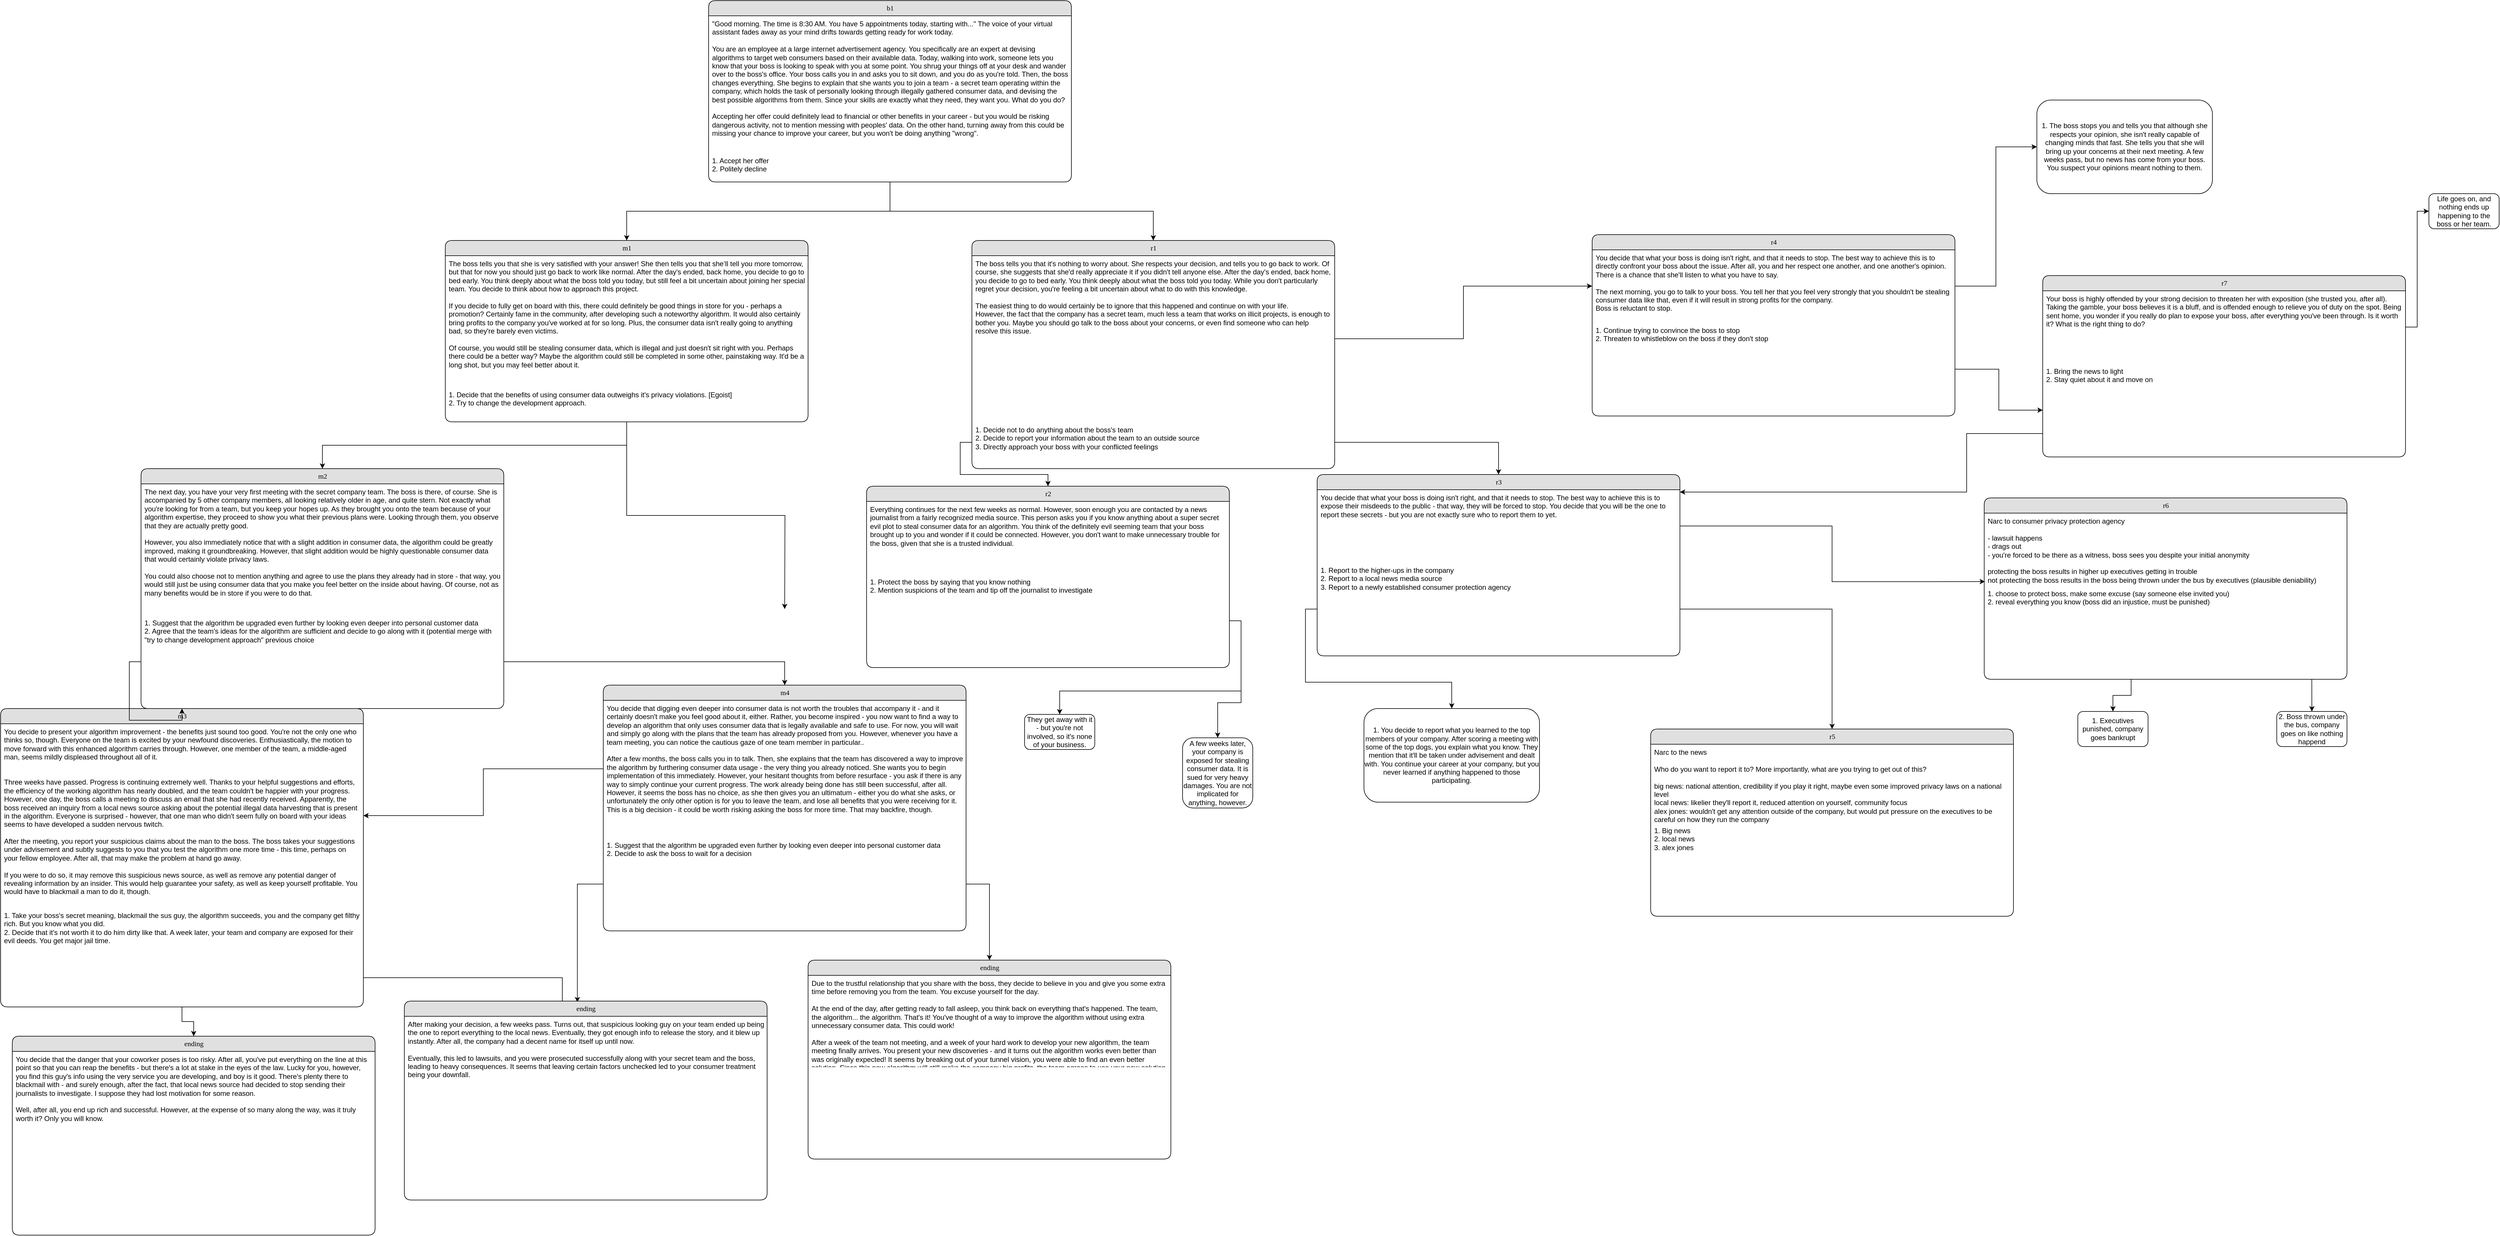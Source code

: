 <mxfile version="13.9.6" type="github">
  <diagram name="Page-1" id="b520641d-4fe3-3701-9064-5fc419738815">
    <mxGraphModel dx="2522" dy="772" grid="1" gridSize="10" guides="1" tooltips="1" connect="1" arrows="1" fold="1" page="1" pageScale="1" pageWidth="1100" pageHeight="850" background="#ffffff" math="0" shadow="0">
      <root>
        <mxCell id="0" />
        <mxCell id="1" parent="0" />
        <mxCell id="e9B-Smu1X89H_BTClJb--25" style="edgeStyle=orthogonalEdgeStyle;rounded=0;orthogonalLoop=1;jettySize=auto;html=1;" parent="1" source="e9B-Smu1X89H_BTClJb--18" target="e9B-Smu1X89H_BTClJb--22" edge="1">
          <mxGeometry relative="1" as="geometry" />
        </mxCell>
        <mxCell id="e9B-Smu1X89H_BTClJb--29" style="edgeStyle=orthogonalEdgeStyle;rounded=0;orthogonalLoop=1;jettySize=auto;html=1;" parent="1" source="e9B-Smu1X89H_BTClJb--18" target="e9B-Smu1X89H_BTClJb--26" edge="1">
          <mxGeometry relative="1" as="geometry" />
        </mxCell>
        <mxCell id="e9B-Smu1X89H_BTClJb--18" value="b1" style="swimlane;html=1;fontStyle=0;childLayout=stackLayout;horizontal=1;startSize=26;fillColor=#e0e0e0;horizontalStack=0;resizeParent=1;resizeLast=0;collapsible=1;marginBottom=0;swimlaneFillColor=#ffffff;align=center;rounded=1;shadow=0;comic=0;labelBackgroundColor=none;strokeWidth=1;fontFamily=Verdana;fontSize=12" parent="1" vertex="1">
          <mxGeometry x="130" y="30" width="620" height="310" as="geometry">
            <mxRectangle x="130" y="30" width="50" height="26" as="alternateBounds" />
          </mxGeometry>
        </mxCell>
        <mxCell id="e9B-Smu1X89H_BTClJb--19" value="&quot;Good morning. The time is 8:30 AM. You have 5 appointments today, starting with...&quot; The voice of your virtual assistant fades away as your mind drifts towards getting ready for work today.&#xa;&#xa;You are an employee at a large internet advertisement agency. You specifically are an expert at devising algorithms to target web consumers based on their available data. Today, walking into work, someone lets you know that your boss is looking to speak with you at some point. You shrug your things off at your desk and wander over to the boss&#39;s office. Your boss calls you in and asks you to sit down, and you do as you&#39;re told. Then, the boss changes everything. She begins to explain that she wants you to join a team - a secret team operating within the company, which holds the task of personally looking through illegally gathered consumer data, and devising the best possible algorithms from them. Since your skills are exactly what they need, they want you. What do you do?&#xa;&#xa;Accepting her offer could definitely lead to financial or other benefits in your career - but you would be risking dangerous activity, not to mention messing with peoples&#39; data. On the other hand, turning away from this could be missing your chance to improve your career, but you won&#39;t be doing anything &quot;wrong&quot;." style="text;strokeColor=none;fillColor=none;spacingLeft=4;spacingRight=4;overflow=hidden;rotatable=0;points=[[0,0.5],[1,0.5]];portConstraint=eastwest;whiteSpace=wrap;verticalAlign=top;" parent="e9B-Smu1X89H_BTClJb--18" vertex="1">
          <mxGeometry y="26" width="620" height="234" as="geometry" />
        </mxCell>
        <mxCell id="e9B-Smu1X89H_BTClJb--21" value="1. Accept her offer&#xa;2. Politely decline" style="text;strokeColor=none;fillColor=none;spacingLeft=4;spacingRight=4;whiteSpace=wrap;overflow=hidden;rotatable=0;points=[[0,0.5],[1,0.5]];portConstraint=eastwest;" parent="e9B-Smu1X89H_BTClJb--18" vertex="1">
          <mxGeometry y="260" width="620" height="50" as="geometry" />
        </mxCell>
        <mxCell id="e9B-Smu1X89H_BTClJb--33" style="edgeStyle=orthogonalEdgeStyle;rounded=0;orthogonalLoop=1;jettySize=auto;html=1;" parent="1" source="e9B-Smu1X89H_BTClJb--22" target="e9B-Smu1X89H_BTClJb--30" edge="1">
          <mxGeometry relative="1" as="geometry" />
        </mxCell>
        <mxCell id="V5t-5OzrnSoj0Fzdp6cP-18" style="edgeStyle=orthogonalEdgeStyle;rounded=0;orthogonalLoop=1;jettySize=auto;html=1;" parent="1" source="e9B-Smu1X89H_BTClJb--22" edge="1">
          <mxGeometry relative="1" as="geometry">
            <mxPoint x="260" y="1070" as="targetPoint" />
          </mxGeometry>
        </mxCell>
        <mxCell id="e9B-Smu1X89H_BTClJb--22" value="m1" style="swimlane;html=1;fontStyle=0;childLayout=stackLayout;horizontal=1;startSize=26;fillColor=#e0e0e0;horizontalStack=0;resizeParent=1;resizeLast=0;collapsible=1;marginBottom=0;swimlaneFillColor=#ffffff;align=center;rounded=1;shadow=0;comic=0;labelBackgroundColor=none;strokeWidth=1;fontFamily=Verdana;fontSize=12" parent="1" vertex="1">
          <mxGeometry x="-320" y="440" width="620" height="310" as="geometry">
            <mxRectangle x="510" y="180" width="50" height="26" as="alternateBounds" />
          </mxGeometry>
        </mxCell>
        <mxCell id="e9B-Smu1X89H_BTClJb--23" value="The boss tells you that she is very satisfied with your answer! She then tells you that she’ll tell you more tomorrow, but that for now you should just go back to work like normal. After the day&#39;s ended, back home, you decide to go to bed early. You think deeply about what the boss told you today, but still feel a bit uncertain about joining her special team. You decide to think about how to approach this project.&#xa;&#xa;If you decide to fully get on board with this, there could definitely be good things in store for you - perhaps a promotion? Certainly fame in the community, after developing such a noteworthy algorithm. It would also certainly bring profits to the company you&#39;ve worked at for so long. Plus, the consumer data isn&#39;t really going to anything bad, so they&#39;re barely even victims.&#xa;&#xa;Of course, you would still be stealing consumer data, which is illegal and just doesn&#39;t sit right with you. Perhaps there could be a better way? Maybe the algorithm could still be completed in some other, painstaking way. It&#39;d be a long shot, but you may feel better about it." style="text;strokeColor=none;fillColor=none;spacingLeft=4;spacingRight=4;overflow=hidden;rotatable=0;points=[[0,0.5],[1,0.5]];portConstraint=eastwest;whiteSpace=wrap;verticalAlign=top;" parent="e9B-Smu1X89H_BTClJb--22" vertex="1">
          <mxGeometry y="26" width="620" height="224" as="geometry" />
        </mxCell>
        <mxCell id="e9B-Smu1X89H_BTClJb--24" value="1. Decide that the benefits of using consumer data outweighs it&#39;s privacy violations. [Egoist]&#xa;2. Try to change the development approach." style="text;strokeColor=none;fillColor=none;spacingLeft=4;spacingRight=4;whiteSpace=wrap;overflow=hidden;rotatable=0;points=[[0,0.5],[1,0.5]];portConstraint=eastwest;" parent="e9B-Smu1X89H_BTClJb--22" vertex="1">
          <mxGeometry y="250" width="620" height="50" as="geometry" />
        </mxCell>
        <mxCell id="e9B-Smu1X89H_BTClJb--26" value="r1" style="swimlane;html=1;fontStyle=0;childLayout=stackLayout;horizontal=1;startSize=26;fillColor=#e0e0e0;horizontalStack=0;resizeParent=1;resizeLast=0;collapsible=1;marginBottom=0;swimlaneFillColor=#ffffff;align=center;rounded=1;shadow=0;comic=0;labelBackgroundColor=none;strokeWidth=1;fontFamily=Verdana;fontSize=12" parent="1" vertex="1">
          <mxGeometry x="580" y="440" width="620" height="390" as="geometry">
            <mxRectangle x="510" y="180" width="50" height="26" as="alternateBounds" />
          </mxGeometry>
        </mxCell>
        <mxCell id="e9B-Smu1X89H_BTClJb--27" value="The boss tells you that it&#39;s nothing to worry about. She respects your decision, and tells you to go back to work. Of course, she suggests that she&#39;d really appreciate it if you didn&#39;t tell anyone else. After the day&#39;s ended, back home, you decide to go to bed early. You think deeply about what the boss told you today. While you don&#39;t particularly regret your decision, you&#39;re feeling a bit uncertain about what to do with this knowledge. &#xa;&#xa;The easiest thing to do would certainly be to ignore that this happened and continue on with your life. &#xa;However, the fact that the company has a secret team, much less a team that works on illicit projects, is enough to bother you. Maybe you should go talk to the boss about your concerns, or even find someone who can help resolve this issue." style="text;strokeColor=none;fillColor=none;spacingLeft=4;spacingRight=4;overflow=hidden;rotatable=0;points=[[0,0.5],[1,0.5]];portConstraint=eastwest;whiteSpace=wrap;verticalAlign=top;" parent="e9B-Smu1X89H_BTClJb--26" vertex="1">
          <mxGeometry y="26" width="620" height="284" as="geometry" />
        </mxCell>
        <mxCell id="e9B-Smu1X89H_BTClJb--28" value="1. Decide not to do anything about the boss&#39;s team&#xa;2. Decide to report your information about the team to an outside source&#xa;3. Directly approach your boss with your conflicted feelings" style="text;strokeColor=none;fillColor=none;spacingLeft=4;spacingRight=4;whiteSpace=wrap;overflow=hidden;rotatable=0;points=[[0,0.5],[1,0.5]];portConstraint=eastwest;" parent="e9B-Smu1X89H_BTClJb--26" vertex="1">
          <mxGeometry y="310" width="620" height="70" as="geometry" />
        </mxCell>
        <mxCell id="e9B-Smu1X89H_BTClJb--30" value="m2" style="swimlane;html=1;fontStyle=0;childLayout=stackLayout;horizontal=1;startSize=26;fillColor=#e0e0e0;horizontalStack=0;resizeParent=1;resizeLast=0;collapsible=1;marginBottom=0;swimlaneFillColor=#ffffff;align=center;rounded=1;shadow=0;comic=0;labelBackgroundColor=none;strokeWidth=1;fontFamily=Verdana;fontSize=12" parent="1" vertex="1">
          <mxGeometry x="-840" y="830" width="620" height="410" as="geometry">
            <mxRectangle x="510" y="180" width="50" height="26" as="alternateBounds" />
          </mxGeometry>
        </mxCell>
        <mxCell id="e9B-Smu1X89H_BTClJb--31" value="The next day, you have your very first meeting with the secret company team. The boss is there, of course. She is accompanied by 5 other company members, all looking relatively older in age, and quite stern. Not exactly what you&#39;re looking for from a team, but you keep your hopes up. As they brought you onto the team because of your algorithm expertise, they proceed to show you what their previous plans were. Looking through them, you observe that they are actually pretty good. &#xa;&#xa;However, you also immediately notice that with a slight addition in consumer data, the algorithm could be greatly improved, making it groundbreaking. However, that slight addition would be highly questionable consumer data that would certainly violate privacy laws.&#xa;&#xa;You could also choose not to mention anything and agree to use the plans they already had in store - that way, you would still just be using consumer data that you make you feel better on the inside about having. Of course, not as many benefits would be in store if you were to do that." style="text;strokeColor=none;fillColor=none;spacingLeft=4;spacingRight=4;overflow=hidden;rotatable=0;points=[[0,0.5],[1,0.5]];portConstraint=eastwest;whiteSpace=wrap;verticalAlign=top;" parent="e9B-Smu1X89H_BTClJb--30" vertex="1">
          <mxGeometry y="26" width="620" height="224" as="geometry" />
        </mxCell>
        <mxCell id="e9B-Smu1X89H_BTClJb--32" value="1. Suggest that the algorithm be upgraded even further by looking even deeper into personal customer data&#xa;2. Agree that the team&#39;s ideas for the algorithm are sufficient and decide to go along with it (potential merge with &quot;try to change development approach&quot; previous choice" style="text;strokeColor=none;fillColor=none;spacingLeft=4;spacingRight=4;whiteSpace=wrap;overflow=hidden;rotatable=0;points=[[0,0.5],[1,0.5]];portConstraint=eastwest;" parent="e9B-Smu1X89H_BTClJb--30" vertex="1">
          <mxGeometry y="250" width="620" height="160" as="geometry" />
        </mxCell>
        <mxCell id="V5t-5OzrnSoj0Fzdp6cP-26" style="edgeStyle=orthogonalEdgeStyle;rounded=0;orthogonalLoop=1;jettySize=auto;html=1;" parent="1" source="V5t-5OzrnSoj0Fzdp6cP-7" target="ORPxbONJtoW9aJd18paX-41" edge="1">
          <mxGeometry relative="1" as="geometry">
            <mxPoint x="-310" y="1735" as="targetPoint" />
            <Array as="points">
              <mxPoint x="-120" y="1700" />
            </Array>
          </mxGeometry>
        </mxCell>
        <mxCell id="V5t-5OzrnSoj0Fzdp6cP-29" style="edgeStyle=orthogonalEdgeStyle;rounded=0;orthogonalLoop=1;jettySize=auto;html=1;entryX=0.5;entryY=0;entryDx=0;entryDy=0;" parent="1" source="V5t-5OzrnSoj0Fzdp6cP-7" target="ORPxbONJtoW9aJd18paX-42" edge="1">
          <mxGeometry relative="1" as="geometry">
            <mxPoint x="-750" y="1890" as="targetPoint" />
          </mxGeometry>
        </mxCell>
        <mxCell id="V5t-5OzrnSoj0Fzdp6cP-7" value="m3" style="swimlane;html=1;fontStyle=0;childLayout=stackLayout;horizontal=1;startSize=26;fillColor=#e0e0e0;horizontalStack=0;resizeParent=1;resizeLast=0;collapsible=1;marginBottom=0;swimlaneFillColor=#ffffff;align=center;rounded=1;shadow=0;comic=0;labelBackgroundColor=none;strokeWidth=1;fontFamily=Verdana;fontSize=12" parent="1" vertex="1">
          <mxGeometry x="-1080" y="1240" width="620" height="510" as="geometry">
            <mxRectangle x="510" y="180" width="50" height="26" as="alternateBounds" />
          </mxGeometry>
        </mxCell>
        <mxCell id="V5t-5OzrnSoj0Fzdp6cP-8" value="You decide to present your algorithm improvement - the benefits just sound too good. You&#39;re not the only one who thinks so, though. Everyone on the team is excited by your newfound discoveries. Enthusiastically, the motion to move forward with this enhanced algorithm carries through. However, one member of the team, a middle-aged man, seems mildly displeased throughout all of it.&#xa;&#xa;&#xa;Three weeks have passed. Progress is continuing extremely well. Thanks to your helpful suggestions and efforts, the efficiency of the working algorithm has nearly doubled, and the team couldn&#39;t be happier with your progress. However, one day, the boss calls a meeting to discuss an email that she had recently received. Apparently, the boss received an inquiry from a local news source asking about the potential illegal data harvesting that is present in the algorithm. Everyone is surprised - however, that one man who didn&#39;t seem fully on board with your ideas seems to have developed a sudden nervous twitch.&#xa;&#xa;After the meeting, you report your suspicious claims about the man to the boss. The boss takes your suggestions under advisement and subtly suggests to you that you test the algorithm one more time - this time, perhaps on your fellow employee. After all, that may make the problem at hand go away.&#xa;&#xa;If you were to do so, it may remove this suspicious news source, as well as remove any potential danger of revealing information by an insider. This would help guarantee your safety, as well as keep yourself profitable. You would have to blackmail a man to do it, though." style="text;strokeColor=none;fillColor=none;spacingLeft=4;spacingRight=4;overflow=hidden;rotatable=0;points=[[0,0.5],[1,0.5]];portConstraint=eastwest;whiteSpace=wrap;verticalAlign=top;" parent="V5t-5OzrnSoj0Fzdp6cP-7" vertex="1">
          <mxGeometry y="26" width="620" height="314" as="geometry" />
        </mxCell>
        <mxCell id="V5t-5OzrnSoj0Fzdp6cP-9" value="1. Take your boss&#39;s secret meaning, blackmail the sus guy, the algorithm succeeds, you and the company get filthy rich. But you know what you did.&#xa;2. Decide that it&#39;s not worth it to do him dirty like that. A week later, your team and company are exposed for their evil deeds. You get major jail time." style="text;strokeColor=none;fillColor=none;spacingLeft=4;spacingRight=4;whiteSpace=wrap;overflow=hidden;rotatable=0;points=[[0,0.5],[1,0.5]];portConstraint=eastwest;" parent="V5t-5OzrnSoj0Fzdp6cP-7" vertex="1">
          <mxGeometry y="340" width="620" height="170" as="geometry" />
        </mxCell>
        <mxCell id="V5t-5OzrnSoj0Fzdp6cP-10" value="m4" style="swimlane;html=1;fontStyle=0;childLayout=stackLayout;horizontal=1;startSize=26;fillColor=#e0e0e0;horizontalStack=0;resizeParent=1;resizeLast=0;collapsible=1;marginBottom=0;swimlaneFillColor=#ffffff;align=center;rounded=1;shadow=0;comic=0;labelBackgroundColor=none;strokeWidth=1;fontFamily=Verdana;fontSize=12" parent="1" vertex="1">
          <mxGeometry x="-50" y="1200" width="620" height="420" as="geometry">
            <mxRectangle x="510" y="180" width="50" height="26" as="alternateBounds" />
          </mxGeometry>
        </mxCell>
        <mxCell id="V5t-5OzrnSoj0Fzdp6cP-11" value="You decide that digging even deeper into consumer data is not worth the troubles that accompany it - and it certainly doesn&#39;t make you feel good about it, either. Rather, you become inspired - you now want to find a way to develop an algorithm that only uses consumer data that is legally available and safe to use. For now, you will wait and simply go along with the plans that the team has already proposed from you. However, whenever you have a team meeting, you can notice the cautious gaze of one team member in particular..&#xa;&#xa;After a few months, the boss calls you in to talk. Then, she explains that the team has discovered a way to improve the algorithm by furthering consumer data usage - the very thing you already noticed. She wants you to begin implementation of this immediately. However, your hesitant thoughts from before resurface - you ask if there is any way to simply continue your current progress. The work already being done has still been successful, after all. However, it seems the boss has no choice, as she then gives you an ultimatum - either you do what she asks, or unfortunately the only other option is for you to leave the team, and lose all benefits that you were receiving for it. This is a big decision - it could be worth risking asking the boss for more time. That may backfire, though." style="text;strokeColor=none;fillColor=none;spacingLeft=4;spacingRight=4;overflow=hidden;rotatable=0;points=[[0,0.5],[1,0.5]];portConstraint=eastwest;whiteSpace=wrap;verticalAlign=top;" parent="V5t-5OzrnSoj0Fzdp6cP-10" vertex="1">
          <mxGeometry y="26" width="620" height="234" as="geometry" />
        </mxCell>
        <mxCell id="V5t-5OzrnSoj0Fzdp6cP-12" value="1. Suggest that the algorithm be upgraded even further by looking even deeper into personal customer data&#xa;2. Decide to ask the boss to wait for a decision " style="text;strokeColor=none;fillColor=none;spacingLeft=4;spacingRight=4;whiteSpace=wrap;overflow=hidden;rotatable=0;points=[[0,0.5],[1,0.5]];portConstraint=eastwest;" parent="V5t-5OzrnSoj0Fzdp6cP-10" vertex="1">
          <mxGeometry y="260" width="620" height="160" as="geometry" />
        </mxCell>
        <mxCell id="V5t-5OzrnSoj0Fzdp6cP-14" style="edgeStyle=orthogonalEdgeStyle;rounded=0;orthogonalLoop=1;jettySize=auto;html=1;exitX=1;exitY=0.5;exitDx=0;exitDy=0;entryX=0.5;entryY=0;entryDx=0;entryDy=0;" parent="1" source="e9B-Smu1X89H_BTClJb--32" target="V5t-5OzrnSoj0Fzdp6cP-10" edge="1">
          <mxGeometry relative="1" as="geometry" />
        </mxCell>
        <mxCell id="V5t-5OzrnSoj0Fzdp6cP-23" style="edgeStyle=orthogonalEdgeStyle;rounded=0;orthogonalLoop=1;jettySize=auto;html=1;" parent="1" source="V5t-5OzrnSoj0Fzdp6cP-11" target="V5t-5OzrnSoj0Fzdp6cP-8" edge="1">
          <mxGeometry relative="1" as="geometry" />
        </mxCell>
        <mxCell id="V5t-5OzrnSoj0Fzdp6cP-24" style="edgeStyle=orthogonalEdgeStyle;rounded=0;orthogonalLoop=1;jettySize=auto;html=1;entryX=0.5;entryY=0;entryDx=0;entryDy=0;" parent="1" source="e9B-Smu1X89H_BTClJb--32" target="V5t-5OzrnSoj0Fzdp6cP-7" edge="1">
          <mxGeometry relative="1" as="geometry" />
        </mxCell>
        <mxCell id="V5t-5OzrnSoj0Fzdp6cP-27" style="edgeStyle=orthogonalEdgeStyle;rounded=0;orthogonalLoop=1;jettySize=auto;html=1;entryX=0.477;entryY=0.006;entryDx=0;entryDy=0;entryPerimeter=0;" parent="1" source="V5t-5OzrnSoj0Fzdp6cP-12" target="ORPxbONJtoW9aJd18paX-40" edge="1">
          <mxGeometry relative="1" as="geometry">
            <mxPoint x="-189.36" y="1661.65" as="targetPoint" />
          </mxGeometry>
        </mxCell>
        <mxCell id="V5t-5OzrnSoj0Fzdp6cP-32" value="ending" style="swimlane;html=1;fontStyle=0;childLayout=stackLayout;horizontal=1;startSize=26;fillColor=#e0e0e0;horizontalStack=0;resizeParent=1;resizeLast=0;collapsible=1;marginBottom=0;swimlaneFillColor=#ffffff;align=center;rounded=1;shadow=0;comic=0;labelBackgroundColor=none;strokeWidth=1;fontFamily=Verdana;fontSize=12" parent="1" vertex="1">
          <mxGeometry x="300" y="1670" width="620" height="340" as="geometry">
            <mxRectangle x="510" y="180" width="50" height="26" as="alternateBounds" />
          </mxGeometry>
        </mxCell>
        <mxCell id="V5t-5OzrnSoj0Fzdp6cP-33" value="Due to the trustful relationship that you share with the boss, they decide to believe in you and give you some extra time before removing you from the team. You excuse yourself for the day.&#xa;&#xa;At the end of the day, after getting ready to fall asleep, you think back on everything that&#39;s happened. The team, the algorithm... the algorithm. That&#39;s it! You&#39;ve thought of a way to improve the algorithm without using extra unnecessary consumer data. This could work!&#xa;&#xa;After a week of the team not meeting, and a week of your hard work to develop your new algorithm, the team meeting finally arrives. You present your new discoveries - and it turns out the algorithm works even better than was originally expected! It seems by breaking out of your tunnel vision, you were able to find an even better solution. Since this new algorithm will still make the company big profits, the team agrees to use your new solution. Everything seemed to work out well, in the end - and you didn&#39;t even have to steal data." style="text;strokeColor=none;fillColor=none;spacingLeft=4;spacingRight=4;overflow=hidden;rotatable=0;points=[[0,0.5],[1,0.5]];portConstraint=eastwest;whiteSpace=wrap;verticalAlign=top;" parent="V5t-5OzrnSoj0Fzdp6cP-32" vertex="1">
          <mxGeometry y="26" width="620" height="154" as="geometry" />
        </mxCell>
        <mxCell id="V5t-5OzrnSoj0Fzdp6cP-37" style="edgeStyle=orthogonalEdgeStyle;rounded=0;orthogonalLoop=1;jettySize=auto;html=1;entryX=0.5;entryY=0;entryDx=0;entryDy=0;" parent="1" source="V5t-5OzrnSoj0Fzdp6cP-12" target="V5t-5OzrnSoj0Fzdp6cP-32" edge="1">
          <mxGeometry relative="1" as="geometry" />
        </mxCell>
        <mxCell id="V5t-5OzrnSoj0Fzdp6cP-38" value="r2" style="swimlane;html=1;fontStyle=0;childLayout=stackLayout;horizontal=1;startSize=26;fillColor=#e0e0e0;horizontalStack=0;resizeParent=1;resizeLast=0;collapsible=1;marginBottom=0;swimlaneFillColor=#ffffff;align=center;rounded=1;shadow=0;comic=0;labelBackgroundColor=none;strokeWidth=1;fontFamily=Verdana;fontSize=12" parent="1" vertex="1">
          <mxGeometry x="400" y="860" width="620" height="310" as="geometry">
            <mxRectangle x="510" y="180" width="50" height="26" as="alternateBounds" />
          </mxGeometry>
        </mxCell>
        <mxCell id="V5t-5OzrnSoj0Fzdp6cP-39" value="Everything continues for the next few weeks as normal. However, soon enough you are contacted by a news journalist from a fairly recognized media source. This person asks you if you know anything about a super secret evil plot to steal consumer data for an algorithm. You think of the definitely evil seeming team that your boss brought up to you and wonder if it could be connected. However, you don&#39;t want to make unnecessary trouble for the boss, given that she is a trusted individual." style="text;strokeColor=none;fillColor=none;spacingLeft=4;spacingRight=4;overflow=hidden;rotatable=0;points=[[0,0.5],[1,0.5]];portConstraint=eastwest;whiteSpace=wrap;verticalAlign=top;" parent="V5t-5OzrnSoj0Fzdp6cP-38" vertex="1">
          <mxGeometry y="26" width="620" height="124" as="geometry" />
        </mxCell>
        <mxCell id="V5t-5OzrnSoj0Fzdp6cP-40" value="1. Protect the boss by saying that you know nothing&#xa;2. Mention suspicions of the team and tip off the journalist to investigate" style="text;strokeColor=none;fillColor=none;spacingLeft=4;spacingRight=4;whiteSpace=wrap;overflow=hidden;rotatable=0;points=[[0,0.5],[1,0.5]];portConstraint=eastwest;" parent="V5t-5OzrnSoj0Fzdp6cP-38" vertex="1">
          <mxGeometry y="150" width="620" height="160" as="geometry" />
        </mxCell>
        <mxCell id="V5t-5OzrnSoj0Fzdp6cP-41" style="edgeStyle=orthogonalEdgeStyle;rounded=0;orthogonalLoop=1;jettySize=auto;html=1;entryX=0.5;entryY=0;entryDx=0;entryDy=0;" parent="1" source="e9B-Smu1X89H_BTClJb--28" target="V5t-5OzrnSoj0Fzdp6cP-38" edge="1">
          <mxGeometry relative="1" as="geometry" />
        </mxCell>
        <mxCell id="ORPxbONJtoW9aJd18paX-4" value="They get away with it - but you&#39;re not involved, so it&#39;s none of your business." style="rounded=1;whiteSpace=wrap;html=1;" parent="1" vertex="1">
          <mxGeometry x="670" y="1250" width="120" height="60" as="geometry" />
        </mxCell>
        <mxCell id="ORPxbONJtoW9aJd18paX-5" style="edgeStyle=orthogonalEdgeStyle;rounded=0;orthogonalLoop=1;jettySize=auto;html=1;entryX=0.5;entryY=0;entryDx=0;entryDy=0;" parent="1" source="V5t-5OzrnSoj0Fzdp6cP-40" target="ORPxbONJtoW9aJd18paX-4" edge="1">
          <mxGeometry relative="1" as="geometry" />
        </mxCell>
        <mxCell id="ORPxbONJtoW9aJd18paX-6" value="A few weeks later, your company is exposed for stealing consumer data. It is sued for very heavy damages. You are not implicated for anything, however." style="rounded=1;whiteSpace=wrap;html=1;" parent="1" vertex="1">
          <mxGeometry x="940" y="1290" width="120" height="120" as="geometry" />
        </mxCell>
        <mxCell id="ORPxbONJtoW9aJd18paX-7" style="edgeStyle=orthogonalEdgeStyle;rounded=0;orthogonalLoop=1;jettySize=auto;html=1;" parent="1" source="V5t-5OzrnSoj0Fzdp6cP-40" target="ORPxbONJtoW9aJd18paX-6" edge="1">
          <mxGeometry relative="1" as="geometry" />
        </mxCell>
        <mxCell id="ORPxbONJtoW9aJd18paX-8" value="r3" style="swimlane;html=1;fontStyle=0;childLayout=stackLayout;horizontal=1;startSize=26;fillColor=#e0e0e0;horizontalStack=0;resizeParent=1;resizeLast=0;collapsible=1;marginBottom=0;swimlaneFillColor=#ffffff;align=center;rounded=1;shadow=0;comic=0;labelBackgroundColor=none;strokeWidth=1;fontFamily=Verdana;fontSize=12" parent="1" vertex="1">
          <mxGeometry x="1170" y="840" width="620" height="310" as="geometry">
            <mxRectangle x="510" y="180" width="50" height="26" as="alternateBounds" />
          </mxGeometry>
        </mxCell>
        <mxCell id="ORPxbONJtoW9aJd18paX-9" value="You decide that what your boss is doing isn&#39;t right, and that it needs to stop. The best way to achieve this is to expose their misdeeds to the public - that way, they will be forced to stop. You decide that you will be the one to report these secrets - but you are not exactly sure who to report them to yet." style="text;strokeColor=none;fillColor=none;spacingLeft=4;spacingRight=4;overflow=hidden;rotatable=0;points=[[0,0.5],[1,0.5]];portConstraint=eastwest;whiteSpace=wrap;verticalAlign=top;" parent="ORPxbONJtoW9aJd18paX-8" vertex="1">
          <mxGeometry y="26" width="620" height="124" as="geometry" />
        </mxCell>
        <mxCell id="ORPxbONJtoW9aJd18paX-10" value="1. Report to the higher-ups in the company&#xa;2. Report to a local news media source&#xa;3. Report to a newly established consumer protection agency" style="text;strokeColor=none;fillColor=none;spacingLeft=4;spacingRight=4;whiteSpace=wrap;overflow=hidden;rotatable=0;points=[[0,0.5],[1,0.5]];portConstraint=eastwest;" parent="ORPxbONJtoW9aJd18paX-8" vertex="1">
          <mxGeometry y="150" width="620" height="160" as="geometry" />
        </mxCell>
        <mxCell id="ORPxbONJtoW9aJd18paX-11" value="r4" style="swimlane;html=1;fontStyle=0;childLayout=stackLayout;horizontal=1;startSize=26;fillColor=#e0e0e0;horizontalStack=0;resizeParent=1;resizeLast=0;collapsible=1;marginBottom=0;swimlaneFillColor=#ffffff;align=center;rounded=1;shadow=0;comic=0;labelBackgroundColor=none;strokeWidth=1;fontFamily=Verdana;fontSize=12" parent="1" vertex="1">
          <mxGeometry x="1640" y="430" width="620" height="310" as="geometry">
            <mxRectangle x="510" y="180" width="50" height="26" as="alternateBounds" />
          </mxGeometry>
        </mxCell>
        <mxCell id="ORPxbONJtoW9aJd18paX-12" value="You decide that what your boss is doing isn&#39;t right, and that it needs to stop. The best way to achieve this is to directly confront your boss about the issue. After all, you and her respect one another, and one another&#39;s opinion. There is a chance that she&#39;ll listen to what you have to say.&#xa;&#xa;The next morning, you go to talk to your boss. You tell her that you feel very strongly that you shouldn&#39;t be stealing consumer data like that, even if it will result in strong profits for the company.&#xa;Boss is reluctant to stop." style="text;strokeColor=none;fillColor=none;spacingLeft=4;spacingRight=4;overflow=hidden;rotatable=0;points=[[0,0.5],[1,0.5]];portConstraint=eastwest;whiteSpace=wrap;verticalAlign=top;" parent="ORPxbONJtoW9aJd18paX-11" vertex="1">
          <mxGeometry y="26" width="620" height="124" as="geometry" />
        </mxCell>
        <mxCell id="ORPxbONJtoW9aJd18paX-13" value="1. Continue trying to convince the boss to stop&#xa;2. Threaten to whistleblow on the boss if they don&#39;t stop" style="text;strokeColor=none;fillColor=none;spacingLeft=4;spacingRight=4;whiteSpace=wrap;overflow=hidden;rotatable=0;points=[[0,0.5],[1,0.5]];portConstraint=eastwest;" parent="ORPxbONJtoW9aJd18paX-11" vertex="1">
          <mxGeometry y="150" width="620" height="160" as="geometry" />
        </mxCell>
        <mxCell id="ORPxbONJtoW9aJd18paX-14" style="edgeStyle=orthogonalEdgeStyle;rounded=0;orthogonalLoop=1;jettySize=auto;html=1;entryX=0.5;entryY=0;entryDx=0;entryDy=0;" parent="1" source="e9B-Smu1X89H_BTClJb--28" target="ORPxbONJtoW9aJd18paX-8" edge="1">
          <mxGeometry relative="1" as="geometry" />
        </mxCell>
        <mxCell id="ORPxbONJtoW9aJd18paX-15" style="edgeStyle=orthogonalEdgeStyle;rounded=0;orthogonalLoop=1;jettySize=auto;html=1;" parent="1" source="e9B-Smu1X89H_BTClJb--27" target="ORPxbONJtoW9aJd18paX-12" edge="1">
          <mxGeometry relative="1" as="geometry" />
        </mxCell>
        <mxCell id="ORPxbONJtoW9aJd18paX-16" value="1. You decide to report what you learned to the top members of your company. After scoring a meeting with some of the top dogs, you explain what you know. They mention that it&#39;ll be taken under advisement and dealt with. You continue your career at your company, but you never learned if anything happened to those participating." style="rounded=1;whiteSpace=wrap;html=1;" parent="1" vertex="1">
          <mxGeometry x="1250" y="1240" width="300" height="160" as="geometry" />
        </mxCell>
        <mxCell id="ORPxbONJtoW9aJd18paX-17" style="edgeStyle=orthogonalEdgeStyle;rounded=0;orthogonalLoop=1;jettySize=auto;html=1;" parent="1" source="ORPxbONJtoW9aJd18paX-10" target="ORPxbONJtoW9aJd18paX-16" edge="1">
          <mxGeometry relative="1" as="geometry" />
        </mxCell>
        <mxCell id="ORPxbONJtoW9aJd18paX-18" value="r5" style="swimlane;html=1;fontStyle=0;childLayout=stackLayout;horizontal=1;startSize=26;fillColor=#e0e0e0;horizontalStack=0;resizeParent=1;resizeLast=0;collapsible=1;marginBottom=0;swimlaneFillColor=#ffffff;align=center;rounded=1;shadow=0;comic=0;labelBackgroundColor=none;strokeWidth=1;fontFamily=Verdana;fontSize=12" parent="1" vertex="1">
          <mxGeometry x="1740" y="1275" width="620" height="320" as="geometry">
            <mxRectangle x="510" y="180" width="50" height="26" as="alternateBounds" />
          </mxGeometry>
        </mxCell>
        <mxCell id="ORPxbONJtoW9aJd18paX-19" value="Narc to the news&#xa;&#xa;Who do you want to report it to? More importantly, what are you trying to get out of this?&#xa;&#xa;big news: national attention, credibility if you play it right, maybe even some improved privacy laws on a national level&#xa;local news: likelier they&#39;ll report it, reduced attention on yourself, community focus&#xa;alex jones: wouldn&#39;t get any attention outside of the company, but would put pressure on the executives to be careful on how they run the company" style="text;strokeColor=none;fillColor=none;spacingLeft=4;spacingRight=4;overflow=hidden;rotatable=0;points=[[0,0.5],[1,0.5]];portConstraint=eastwest;whiteSpace=wrap;verticalAlign=top;" parent="ORPxbONJtoW9aJd18paX-18" vertex="1">
          <mxGeometry y="26" width="620" height="134" as="geometry" />
        </mxCell>
        <mxCell id="ORPxbONJtoW9aJd18paX-20" value="1. Big news&#xa;2. local news&#xa;3. alex jones" style="text;strokeColor=none;fillColor=none;spacingLeft=4;spacingRight=4;whiteSpace=wrap;overflow=hidden;rotatable=0;points=[[0,0.5],[1,0.5]];portConstraint=eastwest;" parent="ORPxbONJtoW9aJd18paX-18" vertex="1">
          <mxGeometry y="160" width="620" height="160" as="geometry" />
        </mxCell>
        <mxCell id="ORPxbONJtoW9aJd18paX-21" style="edgeStyle=orthogonalEdgeStyle;rounded=0;orthogonalLoop=1;jettySize=auto;html=1;entryX=0.5;entryY=0;entryDx=0;entryDy=0;" parent="1" source="ORPxbONJtoW9aJd18paX-10" target="ORPxbONJtoW9aJd18paX-18" edge="1">
          <mxGeometry relative="1" as="geometry" />
        </mxCell>
        <mxCell id="ORPxbONJtoW9aJd18paX-22" value="r6" style="swimlane;html=1;fontStyle=0;childLayout=stackLayout;horizontal=1;startSize=26;fillColor=#e0e0e0;horizontalStack=0;resizeParent=1;resizeLast=0;collapsible=1;marginBottom=0;swimlaneFillColor=#ffffff;align=center;rounded=1;shadow=0;comic=0;labelBackgroundColor=none;strokeWidth=1;fontFamily=Verdana;fontSize=12" parent="1" vertex="1">
          <mxGeometry x="2310" y="880" width="620" height="310" as="geometry">
            <mxRectangle x="510" y="180" width="50" height="26" as="alternateBounds" />
          </mxGeometry>
        </mxCell>
        <mxCell id="ORPxbONJtoW9aJd18paX-23" value="Narc to consumer privacy protection agency&#xa;&#xa;- lawsuit happens&#xa;- drags out&#xa;- you&#39;re forced to be there as a witness, boss sees you despite your initial anonymity&#xa;&#xa;protecting the boss results in higher up executives getting in trouble&#xa;not protecting the boss results in the boss being thrown under the bus by executives (plausible deniability)" style="text;strokeColor=none;fillColor=none;spacingLeft=4;spacingRight=4;overflow=hidden;rotatable=0;points=[[0,0.5],[1,0.5]];portConstraint=eastwest;whiteSpace=wrap;verticalAlign=top;" parent="ORPxbONJtoW9aJd18paX-22" vertex="1">
          <mxGeometry y="26" width="620" height="124" as="geometry" />
        </mxCell>
        <mxCell id="ORPxbONJtoW9aJd18paX-24" value="1. choose to protect boss, make some excuse (say someone else invited you)&#xa;2. reveal everything you know (boss did an injustice, must be punished)" style="text;strokeColor=none;fillColor=none;spacingLeft=4;spacingRight=4;whiteSpace=wrap;overflow=hidden;rotatable=0;points=[[0,0.5],[1,0.5]];portConstraint=eastwest;" parent="ORPxbONJtoW9aJd18paX-22" vertex="1">
          <mxGeometry y="150" width="620" height="160" as="geometry" />
        </mxCell>
        <mxCell id="ORPxbONJtoW9aJd18paX-25" style="edgeStyle=orthogonalEdgeStyle;rounded=0;orthogonalLoop=1;jettySize=auto;html=1;entryX=0.002;entryY=0.944;entryDx=0;entryDy=0;entryPerimeter=0;" parent="1" source="ORPxbONJtoW9aJd18paX-9" target="ORPxbONJtoW9aJd18paX-23" edge="1">
          <mxGeometry relative="1" as="geometry" />
        </mxCell>
        <mxCell id="ORPxbONJtoW9aJd18paX-29" value="r7" style="swimlane;html=1;fontStyle=0;childLayout=stackLayout;horizontal=1;startSize=26;fillColor=#e0e0e0;horizontalStack=0;resizeParent=1;resizeLast=0;collapsible=1;marginBottom=0;swimlaneFillColor=#ffffff;align=center;rounded=1;shadow=0;comic=0;labelBackgroundColor=none;strokeWidth=1;fontFamily=Verdana;fontSize=12" parent="1" vertex="1">
          <mxGeometry x="2410" y="500" width="620" height="310" as="geometry">
            <mxRectangle x="510" y="180" width="50" height="26" as="alternateBounds" />
          </mxGeometry>
        </mxCell>
        <mxCell id="ORPxbONJtoW9aJd18paX-30" value="Your boss is highly offended by your strong decision to threaten her with exposition (she trusted you, after all). Taking the gamble, your boss believes it is a bluff, and is offended enough to relieve you of duty on the spot. Being sent home, you wonder if you really do plan to expose your boss, after everything you&#39;ve been through. Is it worth it? What is the right thing to do?" style="text;strokeColor=none;fillColor=none;spacingLeft=4;spacingRight=4;overflow=hidden;rotatable=0;points=[[0,0.5],[1,0.5]];portConstraint=eastwest;whiteSpace=wrap;verticalAlign=top;" parent="ORPxbONJtoW9aJd18paX-29" vertex="1">
          <mxGeometry y="26" width="620" height="124" as="geometry" />
        </mxCell>
        <mxCell id="ORPxbONJtoW9aJd18paX-31" value="1. Bring the news to light&#xa;2. Stay quiet about it and move on" style="text;strokeColor=none;fillColor=none;spacingLeft=4;spacingRight=4;whiteSpace=wrap;overflow=hidden;rotatable=0;points=[[0,0.5],[1,0.5]];portConstraint=eastwest;" parent="ORPxbONJtoW9aJd18paX-29" vertex="1">
          <mxGeometry y="150" width="620" height="160" as="geometry" />
        </mxCell>
        <mxCell id="ORPxbONJtoW9aJd18paX-32" style="edgeStyle=orthogonalEdgeStyle;rounded=0;orthogonalLoop=1;jettySize=auto;html=1;" parent="1" source="ORPxbONJtoW9aJd18paX-13" target="ORPxbONJtoW9aJd18paX-31" edge="1">
          <mxGeometry relative="1" as="geometry" />
        </mxCell>
        <mxCell id="ORPxbONJtoW9aJd18paX-34" value="1. The boss stops you and tells you that although she respects your opinion, she isn&#39;t really capable of changing minds that fast. She tells you that she will bring up your concerns at their next meeting. A few weeks pass, but no news has come from your boss. You suspect your opinions meant nothing to them." style="rounded=1;whiteSpace=wrap;html=1;" parent="1" vertex="1">
          <mxGeometry x="2400" y="200" width="300" height="160" as="geometry" />
        </mxCell>
        <mxCell id="ORPxbONJtoW9aJd18paX-35" style="edgeStyle=orthogonalEdgeStyle;rounded=0;orthogonalLoop=1;jettySize=auto;html=1;entryX=0;entryY=0.5;entryDx=0;entryDy=0;" parent="1" source="ORPxbONJtoW9aJd18paX-12" target="ORPxbONJtoW9aJd18paX-34" edge="1">
          <mxGeometry relative="1" as="geometry" />
        </mxCell>
        <mxCell id="ORPxbONJtoW9aJd18paX-36" style="edgeStyle=orthogonalEdgeStyle;rounded=0;orthogonalLoop=1;jettySize=auto;html=1;entryX=1;entryY=0.032;entryDx=0;entryDy=0;entryPerimeter=0;" parent="1" source="ORPxbONJtoW9aJd18paX-31" target="ORPxbONJtoW9aJd18paX-9" edge="1">
          <mxGeometry relative="1" as="geometry">
            <Array as="points">
              <mxPoint x="2280" y="770" />
              <mxPoint x="2280" y="870" />
            </Array>
          </mxGeometry>
        </mxCell>
        <mxCell id="ORPxbONJtoW9aJd18paX-37" value="Life goes on, and nothing ends up happening to the boss or her team." style="rounded=1;whiteSpace=wrap;html=1;" parent="1" vertex="1">
          <mxGeometry x="3070" y="360" width="120" height="60" as="geometry" />
        </mxCell>
        <mxCell id="ORPxbONJtoW9aJd18paX-38" style="edgeStyle=orthogonalEdgeStyle;rounded=0;orthogonalLoop=1;jettySize=auto;html=1;entryX=0;entryY=0.5;entryDx=0;entryDy=0;" parent="1" source="ORPxbONJtoW9aJd18paX-30" target="ORPxbONJtoW9aJd18paX-37" edge="1">
          <mxGeometry relative="1" as="geometry" />
        </mxCell>
        <mxCell id="e9B-Smu1X89H_BTClJb--40" style="edgeStyle=orthogonalEdgeStyle;rounded=0;orthogonalLoop=1;jettySize=auto;html=1;exitX=0.405;exitY=1.003;exitDx=0;exitDy=0;exitPerimeter=0;entryX=0.5;entryY=0;entryDx=0;entryDy=0;" parent="1" source="ORPxbONJtoW9aJd18paX-24" target="e9B-Smu1X89H_BTClJb--37" edge="1">
          <mxGeometry relative="1" as="geometry">
            <mxPoint x="2650" y="1230" as="sourcePoint" />
            <mxPoint x="2540" y="1220" as="targetPoint" />
          </mxGeometry>
        </mxCell>
        <mxCell id="e9B-Smu1X89H_BTClJb--37" value="1. Executives punished, company goes bankrupt" style="rounded=1;whiteSpace=wrap;html=1;" parent="1" vertex="1">
          <mxGeometry x="2470" y="1245" width="120" height="60" as="geometry" />
        </mxCell>
        <mxCell id="e9B-Smu1X89H_BTClJb--41" style="edgeStyle=orthogonalEdgeStyle;rounded=0;orthogonalLoop=1;jettySize=auto;html=1;entryX=0.5;entryY=0;entryDx=0;entryDy=0;exitX=0.903;exitY=1;exitDx=0;exitDy=0;exitPerimeter=0;" parent="1" source="ORPxbONJtoW9aJd18paX-24" target="e9B-Smu1X89H_BTClJb--38" edge="1">
          <mxGeometry relative="1" as="geometry">
            <mxPoint x="2650" y="1260" as="sourcePoint" />
            <mxPoint x="2720" y="1245" as="targetPoint" />
          </mxGeometry>
        </mxCell>
        <mxCell id="e9B-Smu1X89H_BTClJb--38" value="2. Boss thrown under the bus, company goes on like nothing happend" style="rounded=1;whiteSpace=wrap;html=1;" parent="1" vertex="1">
          <mxGeometry x="2810" y="1245" width="120" height="60" as="geometry" />
        </mxCell>
        <mxCell id="ORPxbONJtoW9aJd18paX-40" value="ending" style="swimlane;html=1;fontStyle=0;childLayout=stackLayout;horizontal=1;startSize=26;fillColor=#e0e0e0;horizontalStack=0;resizeParent=1;resizeLast=0;collapsible=1;marginBottom=0;swimlaneFillColor=#ffffff;align=center;rounded=1;shadow=0;comic=0;labelBackgroundColor=none;strokeWidth=1;fontFamily=Verdana;fontSize=12" parent="1" vertex="1">
          <mxGeometry x="-390" y="1740" width="620" height="340" as="geometry">
            <mxRectangle x="510" y="180" width="50" height="26" as="alternateBounds" />
          </mxGeometry>
        </mxCell>
        <mxCell id="ORPxbONJtoW9aJd18paX-41" value="After making your decision, a few weeks pass. Turns out, that suspicious looking guy on your team ended up being the one to report everything to the local news. Eventually, they got enough info to release the story, and it blew up instantly. After all, the company had a decent name for itself up until now. &#xa;&#xa;Eventually, this led to lawsuits, and you were prosecuted successfully along with your secret team and the boss, leading to heavy consequences. It seems that leaving certain factors unchecked led to your consumer treatment being your downfall." style="text;strokeColor=none;fillColor=none;spacingLeft=4;spacingRight=4;overflow=hidden;rotatable=0;points=[[0,0.5],[1,0.5]];portConstraint=eastwest;whiteSpace=wrap;verticalAlign=top;" parent="ORPxbONJtoW9aJd18paX-40" vertex="1">
          <mxGeometry y="26" width="620" height="154" as="geometry" />
        </mxCell>
        <mxCell id="ORPxbONJtoW9aJd18paX-42" value="ending" style="swimlane;html=1;fontStyle=0;childLayout=stackLayout;horizontal=1;startSize=26;fillColor=#e0e0e0;horizontalStack=0;resizeParent=1;resizeLast=0;collapsible=1;marginBottom=0;swimlaneFillColor=#ffffff;align=center;rounded=1;shadow=0;comic=0;labelBackgroundColor=none;strokeWidth=1;fontFamily=Verdana;fontSize=12" parent="1" vertex="1">
          <mxGeometry x="-1060" y="1800" width="620" height="340" as="geometry">
            <mxRectangle x="510" y="180" width="50" height="26" as="alternateBounds" />
          </mxGeometry>
        </mxCell>
        <mxCell id="ORPxbONJtoW9aJd18paX-43" value="You decide that the danger that your coworker poses is too risky. After all, you&#39;ve put everything on the line at this point so that you can reap the benefits - but there&#39;s a lot at stake in the eyes of the law. Lucky for you, however, you find this guy&#39;s info using the very service you are developing, and boy is it good. There&#39;s plenty there to blackmail with - and surely enough, after the fact, that local news source had decided to stop sending their journalists to investigate. I suppose they had lost motivation for some reason. &#xa;&#xa;Well, after all, you end up rich and successful. However, at the expense of so many along the way, was it truly worth it? Only you will know." style="text;strokeColor=none;fillColor=none;spacingLeft=4;spacingRight=4;overflow=hidden;rotatable=0;points=[[0,0.5],[1,0.5]];portConstraint=eastwest;whiteSpace=wrap;verticalAlign=top;" parent="ORPxbONJtoW9aJd18paX-42" vertex="1">
          <mxGeometry y="26" width="620" height="154" as="geometry" />
        </mxCell>
      </root>
    </mxGraphModel>
  </diagram>
</mxfile>
